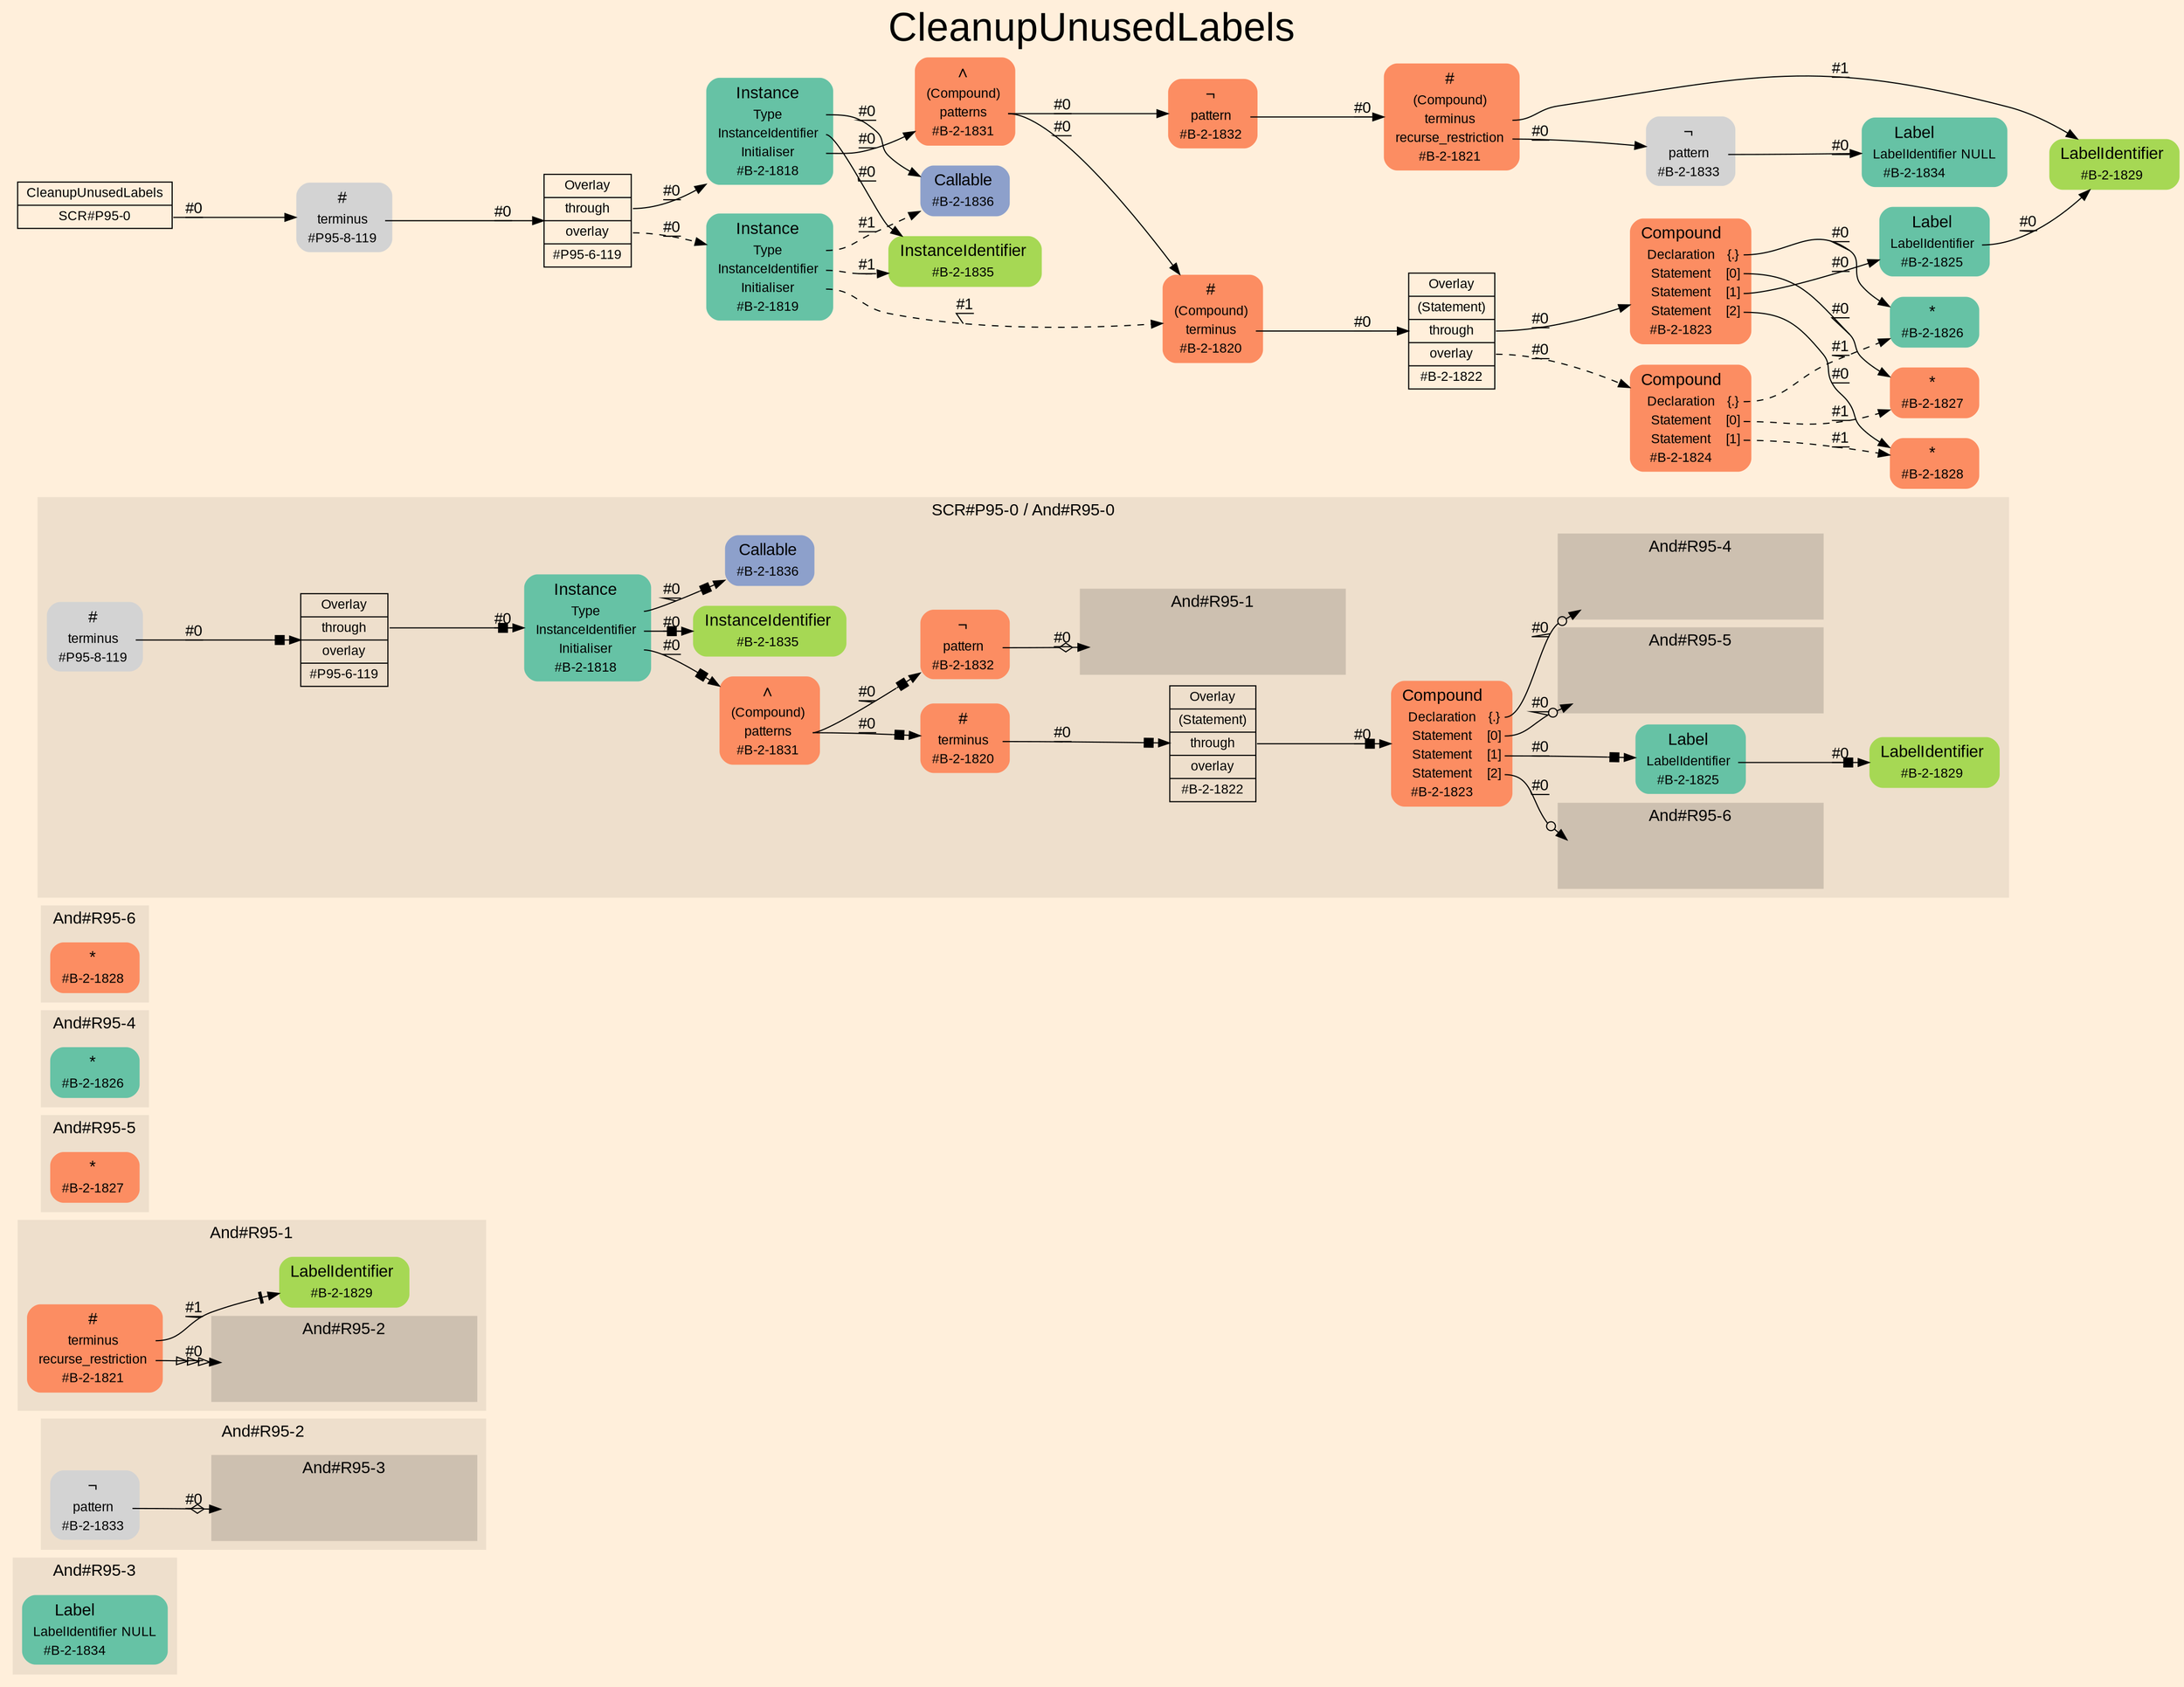 digraph "CleanupUnusedLabels" {
label = "CleanupUnusedLabels"
labelloc = t
fontsize = "36"
graph [
    rankdir = "LR"
    ranksep = 0.3
    bgcolor = antiquewhite1
    color = black
    fontcolor = black
    fontname = "Arial"
];
node [
    fontname = "Arial"
];
edge [
    fontname = "Arial"
];

// -------------------- figure And#R95-3 --------------------
// -------- region And#R95-3 ----------
subgraph "clusterAnd#R95-3" {
    label = "And#R95-3"
    style = "filled"
    color = antiquewhite2
    fontsize = "15"
    // -------- block And#R95-3/#B-2-1834 ----------
    "And#R95-3/#B-2-1834" [
        shape = "plaintext"
        fillcolor = "/set28/1"
        label = <<TABLE BORDER="0" CELLBORDER="0" CELLSPACING="0">
         <TR><TD><FONT POINT-SIZE="15.0">Label</FONT></TD><TD></TD></TR>
         <TR><TD>LabelIdentifier</TD><TD PORT="port0">NULL</TD></TR>
         <TR><TD>#B-2-1834</TD><TD PORT="port1"></TD></TR>
        </TABLE>>
        style = "rounded,filled"
        fontsize = "12"
    ];
    
}


// -------------------- figure And#R95-2 --------------------
// -------- region And#R95-2 ----------
subgraph "clusterAnd#R95-2" {
    label = "And#R95-2"
    style = "filled"
    color = antiquewhite2
    fontsize = "15"
    // -------- block And#R95-2/#B-2-1833 ----------
    "And#R95-2/#B-2-1833" [
        shape = "plaintext"
        label = <<TABLE BORDER="0" CELLBORDER="0" CELLSPACING="0">
         <TR><TD><FONT POINT-SIZE="15.0">¬</FONT></TD><TD></TD></TR>
         <TR><TD>pattern</TD><TD PORT="port0"></TD></TR>
         <TR><TD>#B-2-1833</TD><TD PORT="port1"></TD></TR>
        </TABLE>>
        style = "rounded,filled"
        fontsize = "12"
    ];
    
    "And#R95-2/#B-2-1833":port0 -> "And#R95-2/And#R95-3/#B-2-1834" [
        arrowhead="normalnoneodiamond"
        label = "#0"
        decorate = true
        color = black
        fontcolor = black
    ];
    
    // -------- region And#R95-2/And#R95-3 ----------
    subgraph "clusterAnd#R95-2/And#R95-3" {
        label = "And#R95-3"
        style = "filled"
        color = antiquewhite3
        fontsize = "15"
        // -------- block And#R95-2/And#R95-3/#B-2-1834 ----------
        "And#R95-2/And#R95-3/#B-2-1834" [
            shape = "none"
            style = "invisible"
        ];
        
    }
    
}


// -------------------- figure And#R95-1 --------------------
// -------- block And#R95-1/#B-2-1829 ----------
"And#R95-1/#B-2-1829" [
    shape = "plaintext"
    fillcolor = "/set28/5"
    label = <<TABLE BORDER="0" CELLBORDER="0" CELLSPACING="0">
     <TR><TD><FONT POINT-SIZE="15.0">LabelIdentifier</FONT></TD><TD></TD></TR>
     <TR><TD>#B-2-1829</TD><TD PORT="port0"></TD></TR>
    </TABLE>>
    style = "rounded,filled"
    fontsize = "12"
];

// -------- region And#R95-1 ----------
subgraph "clusterAnd#R95-1" {
    label = "And#R95-1"
    style = "filled"
    color = antiquewhite2
    fontsize = "15"
    // -------- block And#R95-1/#B-2-1821 ----------
    "And#R95-1/#B-2-1821" [
        shape = "plaintext"
        fillcolor = "/set28/2"
        label = <<TABLE BORDER="0" CELLBORDER="0" CELLSPACING="0">
         <TR><TD><FONT POINT-SIZE="15.0">#</FONT></TD><TD></TD></TR>
         <TR><TD>terminus</TD><TD PORT="port0"></TD></TR>
         <TR><TD>recurse_restriction</TD><TD PORT="port1"></TD></TR>
         <TR><TD>#B-2-1821</TD><TD PORT="port2"></TD></TR>
        </TABLE>>
        style = "rounded,filled"
        fontsize = "12"
    ];
    
    "And#R95-1/#B-2-1821":port0 -> "And#R95-1/#B-2-1829" [
        arrowhead="normalnonetee"
        label = "#1"
        decorate = true
        color = black
        fontcolor = black
    ];
    
    "And#R95-1/#B-2-1821":port1 -> "And#R95-1/And#R95-2/#B-2-1833" [
        arrowhead="normalonormalonormalonormal"
        label = "#0"
        decorate = true
        color = black
        fontcolor = black
    ];
    
    // -------- region And#R95-1/And#R95-2 ----------
    subgraph "clusterAnd#R95-1/And#R95-2" {
        label = "And#R95-2"
        style = "filled"
        color = antiquewhite3
        fontsize = "15"
        // -------- block And#R95-1/And#R95-2/#B-2-1833 ----------
        "And#R95-1/And#R95-2/#B-2-1833" [
            shape = "none"
            style = "invisible"
        ];
        
    }
    
}


// -------------------- figure And#R95-5 --------------------
// -------- region And#R95-5 ----------
subgraph "clusterAnd#R95-5" {
    label = "And#R95-5"
    style = "filled"
    color = antiquewhite2
    fontsize = "15"
    // -------- block And#R95-5/#B-2-1827 ----------
    "And#R95-5/#B-2-1827" [
        shape = "plaintext"
        fillcolor = "/set28/2"
        label = <<TABLE BORDER="0" CELLBORDER="0" CELLSPACING="0">
         <TR><TD><FONT POINT-SIZE="15.0">*</FONT></TD><TD></TD></TR>
         <TR><TD>#B-2-1827</TD><TD PORT="port0"></TD></TR>
        </TABLE>>
        style = "rounded,filled"
        fontsize = "12"
    ];
    
}


// -------------------- figure And#R95-4 --------------------
// -------- region And#R95-4 ----------
subgraph "clusterAnd#R95-4" {
    label = "And#R95-4"
    style = "filled"
    color = antiquewhite2
    fontsize = "15"
    // -------- block And#R95-4/#B-2-1826 ----------
    "And#R95-4/#B-2-1826" [
        shape = "plaintext"
        fillcolor = "/set28/1"
        label = <<TABLE BORDER="0" CELLBORDER="0" CELLSPACING="0">
         <TR><TD><FONT POINT-SIZE="15.0">*</FONT></TD><TD></TD></TR>
         <TR><TD>#B-2-1826</TD><TD PORT="port0"></TD></TR>
        </TABLE>>
        style = "rounded,filled"
        fontsize = "12"
    ];
    
}


// -------------------- figure And#R95-6 --------------------
// -------- region And#R95-6 ----------
subgraph "clusterAnd#R95-6" {
    label = "And#R95-6"
    style = "filled"
    color = antiquewhite2
    fontsize = "15"
    // -------- block And#R95-6/#B-2-1828 ----------
    "And#R95-6/#B-2-1828" [
        shape = "plaintext"
        fillcolor = "/set28/2"
        label = <<TABLE BORDER="0" CELLBORDER="0" CELLSPACING="0">
         <TR><TD><FONT POINT-SIZE="15.0">*</FONT></TD><TD></TD></TR>
         <TR><TD>#B-2-1828</TD><TD PORT="port0"></TD></TR>
        </TABLE>>
        style = "rounded,filled"
        fontsize = "12"
    ];
    
}


// -------------------- figure And#R95-0 --------------------
// -------- region And#R95-0 ----------
subgraph "clusterAnd#R95-0" {
    label = "SCR#P95-0 / And#R95-0"
    style = "filled"
    color = antiquewhite2
    fontsize = "15"
    // -------- block And#R95-0/#B-2-1818 ----------
    "And#R95-0/#B-2-1818" [
        shape = "plaintext"
        fillcolor = "/set28/1"
        label = <<TABLE BORDER="0" CELLBORDER="0" CELLSPACING="0">
         <TR><TD><FONT POINT-SIZE="15.0">Instance</FONT></TD><TD></TD></TR>
         <TR><TD>Type</TD><TD PORT="port0"></TD></TR>
         <TR><TD>InstanceIdentifier</TD><TD PORT="port1"></TD></TR>
         <TR><TD>Initialiser</TD><TD PORT="port2"></TD></TR>
         <TR><TD>#B-2-1818</TD><TD PORT="port3"></TD></TR>
        </TABLE>>
        style = "rounded,filled"
        fontsize = "12"
    ];
    
    "And#R95-0/#B-2-1818":port0 -> "And#R95-0/#B-2-1836" [
        arrowhead="normalnonebox"
        label = "#0"
        decorate = true
        color = black
        fontcolor = black
    ];
    
    "And#R95-0/#B-2-1818":port1 -> "And#R95-0/#B-2-1835" [
        arrowhead="normalnonebox"
        label = "#0"
        decorate = true
        color = black
        fontcolor = black
    ];
    
    "And#R95-0/#B-2-1818":port2 -> "And#R95-0/#B-2-1831" [
        arrowhead="normalnonebox"
        label = "#0"
        decorate = true
        color = black
        fontcolor = black
    ];
    
    // -------- block And#R95-0/#B-2-1820 ----------
    "And#R95-0/#B-2-1820" [
        shape = "plaintext"
        fillcolor = "/set28/2"
        label = <<TABLE BORDER="0" CELLBORDER="0" CELLSPACING="0">
         <TR><TD><FONT POINT-SIZE="15.0">#</FONT></TD><TD></TD></TR>
         <TR><TD>terminus</TD><TD PORT="port0"></TD></TR>
         <TR><TD>#B-2-1820</TD><TD PORT="port1"></TD></TR>
        </TABLE>>
        style = "rounded,filled"
        fontsize = "12"
    ];
    
    "And#R95-0/#B-2-1820":port0 -> "And#R95-0/#B-2-1822" [
        arrowhead="normalnonebox"
        label = "#0"
        decorate = true
        color = black
        fontcolor = black
    ];
    
    // -------- block And#R95-0/#B-2-1822 ----------
    "And#R95-0/#B-2-1822" [
        shape = "record"
        fillcolor = antiquewhite2
        label = "<fixed> Overlay | <port0> (Statement) | <port1> through | <port2> overlay | <port3> #B-2-1822"
        style = "filled"
        fontsize = "12"
        color = black
        fontcolor = black
    ];
    
    "And#R95-0/#B-2-1822":port1 -> "And#R95-0/#B-2-1823" [
        arrowhead="normalnonebox"
        label = "#0"
        decorate = true
        color = black
        fontcolor = black
    ];
    
    // -------- block And#R95-0/#B-2-1823 ----------
    "And#R95-0/#B-2-1823" [
        shape = "plaintext"
        fillcolor = "/set28/2"
        label = <<TABLE BORDER="0" CELLBORDER="0" CELLSPACING="0">
         <TR><TD><FONT POINT-SIZE="15.0">Compound</FONT></TD><TD></TD></TR>
         <TR><TD>Declaration</TD><TD PORT="port0">{.}</TD></TR>
         <TR><TD>Statement</TD><TD PORT="port1">[0]</TD></TR>
         <TR><TD>Statement</TD><TD PORT="port2">[1]</TD></TR>
         <TR><TD>Statement</TD><TD PORT="port3">[2]</TD></TR>
         <TR><TD>#B-2-1823</TD><TD PORT="port4"></TD></TR>
        </TABLE>>
        style = "rounded,filled"
        fontsize = "12"
    ];
    
    "And#R95-0/#B-2-1823":port0 -> "And#R95-0/And#R95-4/#B-2-1826" [
        arrowhead="normalnoneodot"
        label = "#0"
        decorate = true
        color = black
        fontcolor = black
    ];
    
    "And#R95-0/#B-2-1823":port1 -> "And#R95-0/And#R95-5/#B-2-1827" [
        arrowhead="normalnoneodot"
        label = "#0"
        decorate = true
        color = black
        fontcolor = black
    ];
    
    "And#R95-0/#B-2-1823":port2 -> "And#R95-0/#B-2-1825" [
        arrowhead="normalnonebox"
        label = "#0"
        decorate = true
        color = black
        fontcolor = black
    ];
    
    "And#R95-0/#B-2-1823":port3 -> "And#R95-0/And#R95-6/#B-2-1828" [
        arrowhead="normalnoneodot"
        label = "#0"
        decorate = true
        color = black
        fontcolor = black
    ];
    
    // -------- block And#R95-0/#B-2-1825 ----------
    "And#R95-0/#B-2-1825" [
        shape = "plaintext"
        fillcolor = "/set28/1"
        label = <<TABLE BORDER="0" CELLBORDER="0" CELLSPACING="0">
         <TR><TD><FONT POINT-SIZE="15.0">Label</FONT></TD><TD></TD></TR>
         <TR><TD>LabelIdentifier</TD><TD PORT="port0"></TD></TR>
         <TR><TD>#B-2-1825</TD><TD PORT="port1"></TD></TR>
        </TABLE>>
        style = "rounded,filled"
        fontsize = "12"
    ];
    
    "And#R95-0/#B-2-1825":port0 -> "And#R95-0/#B-2-1829" [
        arrowhead="normalnonebox"
        label = "#0"
        decorate = true
        color = black
        fontcolor = black
    ];
    
    // -------- block And#R95-0/#B-2-1829 ----------
    "And#R95-0/#B-2-1829" [
        shape = "plaintext"
        fillcolor = "/set28/5"
        label = <<TABLE BORDER="0" CELLBORDER="0" CELLSPACING="0">
         <TR><TD><FONT POINT-SIZE="15.0">LabelIdentifier</FONT></TD><TD></TD></TR>
         <TR><TD>#B-2-1829</TD><TD PORT="port0"></TD></TR>
        </TABLE>>
        style = "rounded,filled"
        fontsize = "12"
    ];
    
    // -------- block And#R95-0/#B-2-1831 ----------
    "And#R95-0/#B-2-1831" [
        shape = "plaintext"
        fillcolor = "/set28/2"
        label = <<TABLE BORDER="0" CELLBORDER="0" CELLSPACING="0">
         <TR><TD><FONT POINT-SIZE="15.0">∧</FONT></TD><TD></TD></TR>
         <TR><TD>(Compound)</TD><TD PORT="port0"></TD></TR>
         <TR><TD>patterns</TD><TD PORT="port1"></TD></TR>
         <TR><TD>#B-2-1831</TD><TD PORT="port2"></TD></TR>
        </TABLE>>
        style = "rounded,filled"
        fontsize = "12"
    ];
    
    "And#R95-0/#B-2-1831":port1 -> "And#R95-0/#B-2-1820" [
        arrowhead="normalnonebox"
        label = "#0"
        decorate = true
        color = black
        fontcolor = black
    ];
    
    "And#R95-0/#B-2-1831":port1 -> "And#R95-0/#B-2-1832" [
        arrowhead="normalnonebox"
        label = "#0"
        decorate = true
        color = black
        fontcolor = black
    ];
    
    // -------- block And#R95-0/#B-2-1832 ----------
    "And#R95-0/#B-2-1832" [
        shape = "plaintext"
        fillcolor = "/set28/2"
        label = <<TABLE BORDER="0" CELLBORDER="0" CELLSPACING="0">
         <TR><TD><FONT POINT-SIZE="15.0">¬</FONT></TD><TD></TD></TR>
         <TR><TD>pattern</TD><TD PORT="port0"></TD></TR>
         <TR><TD>#B-2-1832</TD><TD PORT="port1"></TD></TR>
        </TABLE>>
        style = "rounded,filled"
        fontsize = "12"
    ];
    
    "And#R95-0/#B-2-1832":port0 -> "And#R95-0/And#R95-1/#B-2-1821" [
        arrowhead="normalnoneodiamond"
        label = "#0"
        decorate = true
        color = black
        fontcolor = black
    ];
    
    // -------- block And#R95-0/#B-2-1835 ----------
    "And#R95-0/#B-2-1835" [
        shape = "plaintext"
        fillcolor = "/set28/5"
        label = <<TABLE BORDER="0" CELLBORDER="0" CELLSPACING="0">
         <TR><TD><FONT POINT-SIZE="15.0">InstanceIdentifier</FONT></TD><TD></TD></TR>
         <TR><TD>#B-2-1835</TD><TD PORT="port0"></TD></TR>
        </TABLE>>
        style = "rounded,filled"
        fontsize = "12"
    ];
    
    // -------- block And#R95-0/#B-2-1836 ----------
    "And#R95-0/#B-2-1836" [
        shape = "plaintext"
        fillcolor = "/set28/3"
        label = <<TABLE BORDER="0" CELLBORDER="0" CELLSPACING="0">
         <TR><TD><FONT POINT-SIZE="15.0">Callable</FONT></TD><TD></TD></TR>
         <TR><TD>#B-2-1836</TD><TD PORT="port0"></TD></TR>
        </TABLE>>
        style = "rounded,filled"
        fontsize = "12"
    ];
    
    // -------- block And#R95-0/#P95-6-119 ----------
    "And#R95-0/#P95-6-119" [
        shape = "record"
        fillcolor = antiquewhite2
        label = "<fixed> Overlay | <port0> through | <port1> overlay | <port2> #P95-6-119"
        style = "filled"
        fontsize = "12"
        color = black
        fontcolor = black
    ];
    
    "And#R95-0/#P95-6-119":port0 -> "And#R95-0/#B-2-1818" [
        arrowhead="normalnonebox"
        label = "#0"
        decorate = true
        color = black
        fontcolor = black
    ];
    
    // -------- block And#R95-0/#P95-8-119 ----------
    "And#R95-0/#P95-8-119" [
        shape = "plaintext"
        label = <<TABLE BORDER="0" CELLBORDER="0" CELLSPACING="0">
         <TR><TD><FONT POINT-SIZE="15.0">#</FONT></TD><TD></TD></TR>
         <TR><TD>terminus</TD><TD PORT="port0"></TD></TR>
         <TR><TD>#P95-8-119</TD><TD PORT="port1"></TD></TR>
        </TABLE>>
        style = "rounded,filled"
        fontsize = "12"
    ];
    
    "And#R95-0/#P95-8-119":port0 -> "And#R95-0/#P95-6-119" [
        arrowhead="normalnonebox"
        label = "#0"
        decorate = true
        color = black
        fontcolor = black
    ];
    
    // -------- region And#R95-0/And#R95-1 ----------
    subgraph "clusterAnd#R95-0/And#R95-1" {
        label = "And#R95-1"
        style = "filled"
        color = antiquewhite3
        fontsize = "15"
        // -------- block And#R95-0/And#R95-1/#B-2-1821 ----------
        "And#R95-0/And#R95-1/#B-2-1821" [
            shape = "none"
            style = "invisible"
        ];
        
    }
    
    // -------- region And#R95-0/And#R95-4 ----------
    subgraph "clusterAnd#R95-0/And#R95-4" {
        label = "And#R95-4"
        style = "filled"
        color = antiquewhite3
        fontsize = "15"
        // -------- block And#R95-0/And#R95-4/#B-2-1826 ----------
        "And#R95-0/And#R95-4/#B-2-1826" [
            shape = "none"
            style = "invisible"
        ];
        
    }
    
    // -------- region And#R95-0/And#R95-5 ----------
    subgraph "clusterAnd#R95-0/And#R95-5" {
        label = "And#R95-5"
        style = "filled"
        color = antiquewhite3
        fontsize = "15"
        // -------- block And#R95-0/And#R95-5/#B-2-1827 ----------
        "And#R95-0/And#R95-5/#B-2-1827" [
            shape = "none"
            style = "invisible"
        ];
        
    }
    
    // -------- region And#R95-0/And#R95-6 ----------
    subgraph "clusterAnd#R95-0/And#R95-6" {
        label = "And#R95-6"
        style = "filled"
        color = antiquewhite3
        fontsize = "15"
        // -------- block And#R95-0/And#R95-6/#B-2-1828 ----------
        "And#R95-0/And#R95-6/#B-2-1828" [
            shape = "none"
            style = "invisible"
        ];
        
    }
    
}


// -------------------- transformation figure --------------------
// -------- block CR#P95-0 ----------
"CR#P95-0" [
    shape = "record"
    fillcolor = antiquewhite1
    label = "<fixed> CleanupUnusedLabels | <port0> SCR#P95-0"
    style = "filled"
    fontsize = "12"
    color = black
    fontcolor = black
];

"CR#P95-0":port0 -> "#P95-8-119" [
    label = "#0"
    decorate = true
    color = black
    fontcolor = black
];

// -------- block #P95-8-119 ----------
"#P95-8-119" [
    shape = "plaintext"
    label = <<TABLE BORDER="0" CELLBORDER="0" CELLSPACING="0">
     <TR><TD><FONT POINT-SIZE="15.0">#</FONT></TD><TD></TD></TR>
     <TR><TD>terminus</TD><TD PORT="port0"></TD></TR>
     <TR><TD>#P95-8-119</TD><TD PORT="port1"></TD></TR>
    </TABLE>>
    style = "rounded,filled"
    fontsize = "12"
];

"#P95-8-119":port0 -> "#P95-6-119" [
    label = "#0"
    decorate = true
    color = black
    fontcolor = black
];

// -------- block #P95-6-119 ----------
"#P95-6-119" [
    shape = "record"
    fillcolor = antiquewhite1
    label = "<fixed> Overlay | <port0> through | <port1> overlay | <port2> #P95-6-119"
    style = "filled"
    fontsize = "12"
    color = black
    fontcolor = black
];

"#P95-6-119":port0 -> "#B-2-1818" [
    label = "#0"
    decorate = true
    color = black
    fontcolor = black
];

"#P95-6-119":port1 -> "#B-2-1819" [
    style="dashed"
    label = "#0"
    decorate = true
    color = black
    fontcolor = black
];

// -------- block #B-2-1818 ----------
"#B-2-1818" [
    shape = "plaintext"
    fillcolor = "/set28/1"
    label = <<TABLE BORDER="0" CELLBORDER="0" CELLSPACING="0">
     <TR><TD><FONT POINT-SIZE="15.0">Instance</FONT></TD><TD></TD></TR>
     <TR><TD>Type</TD><TD PORT="port0"></TD></TR>
     <TR><TD>InstanceIdentifier</TD><TD PORT="port1"></TD></TR>
     <TR><TD>Initialiser</TD><TD PORT="port2"></TD></TR>
     <TR><TD>#B-2-1818</TD><TD PORT="port3"></TD></TR>
    </TABLE>>
    style = "rounded,filled"
    fontsize = "12"
];

"#B-2-1818":port0 -> "#B-2-1836" [
    label = "#0"
    decorate = true
    color = black
    fontcolor = black
];

"#B-2-1818":port1 -> "#B-2-1835" [
    label = "#0"
    decorate = true
    color = black
    fontcolor = black
];

"#B-2-1818":port2 -> "#B-2-1831" [
    label = "#0"
    decorate = true
    color = black
    fontcolor = black
];

// -------- block #B-2-1836 ----------
"#B-2-1836" [
    shape = "plaintext"
    fillcolor = "/set28/3"
    label = <<TABLE BORDER="0" CELLBORDER="0" CELLSPACING="0">
     <TR><TD><FONT POINT-SIZE="15.0">Callable</FONT></TD><TD></TD></TR>
     <TR><TD>#B-2-1836</TD><TD PORT="port0"></TD></TR>
    </TABLE>>
    style = "rounded,filled"
    fontsize = "12"
];

// -------- block #B-2-1835 ----------
"#B-2-1835" [
    shape = "plaintext"
    fillcolor = "/set28/5"
    label = <<TABLE BORDER="0" CELLBORDER="0" CELLSPACING="0">
     <TR><TD><FONT POINT-SIZE="15.0">InstanceIdentifier</FONT></TD><TD></TD></TR>
     <TR><TD>#B-2-1835</TD><TD PORT="port0"></TD></TR>
    </TABLE>>
    style = "rounded,filled"
    fontsize = "12"
];

// -------- block #B-2-1831 ----------
"#B-2-1831" [
    shape = "plaintext"
    fillcolor = "/set28/2"
    label = <<TABLE BORDER="0" CELLBORDER="0" CELLSPACING="0">
     <TR><TD><FONT POINT-SIZE="15.0">∧</FONT></TD><TD></TD></TR>
     <TR><TD>(Compound)</TD><TD PORT="port0"></TD></TR>
     <TR><TD>patterns</TD><TD PORT="port1"></TD></TR>
     <TR><TD>#B-2-1831</TD><TD PORT="port2"></TD></TR>
    </TABLE>>
    style = "rounded,filled"
    fontsize = "12"
];

"#B-2-1831":port1 -> "#B-2-1820" [
    label = "#0"
    decorate = true
    color = black
    fontcolor = black
];

"#B-2-1831":port1 -> "#B-2-1832" [
    label = "#0"
    decorate = true
    color = black
    fontcolor = black
];

// -------- block #B-2-1820 ----------
"#B-2-1820" [
    shape = "plaintext"
    fillcolor = "/set28/2"
    label = <<TABLE BORDER="0" CELLBORDER="0" CELLSPACING="0">
     <TR><TD><FONT POINT-SIZE="15.0">#</FONT></TD><TD></TD></TR>
     <TR><TD>(Compound)</TD><TD PORT="port0"></TD></TR>
     <TR><TD>terminus</TD><TD PORT="port1"></TD></TR>
     <TR><TD>#B-2-1820</TD><TD PORT="port2"></TD></TR>
    </TABLE>>
    style = "rounded,filled"
    fontsize = "12"
];

"#B-2-1820":port1 -> "#B-2-1822" [
    label = "#0"
    decorate = true
    color = black
    fontcolor = black
];

// -------- block #B-2-1822 ----------
"#B-2-1822" [
    shape = "record"
    fillcolor = antiquewhite1
    label = "<fixed> Overlay | <port0> (Statement) | <port1> through | <port2> overlay | <port3> #B-2-1822"
    style = "filled"
    fontsize = "12"
    color = black
    fontcolor = black
];

"#B-2-1822":port1 -> "#B-2-1823" [
    label = "#0"
    decorate = true
    color = black
    fontcolor = black
];

"#B-2-1822":port2 -> "#B-2-1824" [
    style="dashed"
    label = "#0"
    decorate = true
    color = black
    fontcolor = black
];

// -------- block #B-2-1823 ----------
"#B-2-1823" [
    shape = "plaintext"
    fillcolor = "/set28/2"
    label = <<TABLE BORDER="0" CELLBORDER="0" CELLSPACING="0">
     <TR><TD><FONT POINT-SIZE="15.0">Compound</FONT></TD><TD></TD></TR>
     <TR><TD>Declaration</TD><TD PORT="port0">{.}</TD></TR>
     <TR><TD>Statement</TD><TD PORT="port1">[0]</TD></TR>
     <TR><TD>Statement</TD><TD PORT="port2">[1]</TD></TR>
     <TR><TD>Statement</TD><TD PORT="port3">[2]</TD></TR>
     <TR><TD>#B-2-1823</TD><TD PORT="port4"></TD></TR>
    </TABLE>>
    style = "rounded,filled"
    fontsize = "12"
];

"#B-2-1823":port0 -> "#B-2-1826" [
    label = "#0"
    decorate = true
    color = black
    fontcolor = black
];

"#B-2-1823":port1 -> "#B-2-1827" [
    label = "#0"
    decorate = true
    color = black
    fontcolor = black
];

"#B-2-1823":port2 -> "#B-2-1825" [
    label = "#0"
    decorate = true
    color = black
    fontcolor = black
];

"#B-2-1823":port3 -> "#B-2-1828" [
    label = "#0"
    decorate = true
    color = black
    fontcolor = black
];

// -------- block #B-2-1826 ----------
"#B-2-1826" [
    shape = "plaintext"
    fillcolor = "/set28/1"
    label = <<TABLE BORDER="0" CELLBORDER="0" CELLSPACING="0">
     <TR><TD><FONT POINT-SIZE="15.0">*</FONT></TD><TD></TD></TR>
     <TR><TD>#B-2-1826</TD><TD PORT="port0"></TD></TR>
    </TABLE>>
    style = "rounded,filled"
    fontsize = "12"
];

// -------- block #B-2-1827 ----------
"#B-2-1827" [
    shape = "plaintext"
    fillcolor = "/set28/2"
    label = <<TABLE BORDER="0" CELLBORDER="0" CELLSPACING="0">
     <TR><TD><FONT POINT-SIZE="15.0">*</FONT></TD><TD></TD></TR>
     <TR><TD>#B-2-1827</TD><TD PORT="port0"></TD></TR>
    </TABLE>>
    style = "rounded,filled"
    fontsize = "12"
];

// -------- block #B-2-1825 ----------
"#B-2-1825" [
    shape = "plaintext"
    fillcolor = "/set28/1"
    label = <<TABLE BORDER="0" CELLBORDER="0" CELLSPACING="0">
     <TR><TD><FONT POINT-SIZE="15.0">Label</FONT></TD><TD></TD></TR>
     <TR><TD>LabelIdentifier</TD><TD PORT="port0"></TD></TR>
     <TR><TD>#B-2-1825</TD><TD PORT="port1"></TD></TR>
    </TABLE>>
    style = "rounded,filled"
    fontsize = "12"
];

"#B-2-1825":port0 -> "#B-2-1829" [
    label = "#0"
    decorate = true
    color = black
    fontcolor = black
];

// -------- block #B-2-1829 ----------
"#B-2-1829" [
    shape = "plaintext"
    fillcolor = "/set28/5"
    label = <<TABLE BORDER="0" CELLBORDER="0" CELLSPACING="0">
     <TR><TD><FONT POINT-SIZE="15.0">LabelIdentifier</FONT></TD><TD></TD></TR>
     <TR><TD>#B-2-1829</TD><TD PORT="port0"></TD></TR>
    </TABLE>>
    style = "rounded,filled"
    fontsize = "12"
];

// -------- block #B-2-1828 ----------
"#B-2-1828" [
    shape = "plaintext"
    fillcolor = "/set28/2"
    label = <<TABLE BORDER="0" CELLBORDER="0" CELLSPACING="0">
     <TR><TD><FONT POINT-SIZE="15.0">*</FONT></TD><TD></TD></TR>
     <TR><TD>#B-2-1828</TD><TD PORT="port0"></TD></TR>
    </TABLE>>
    style = "rounded,filled"
    fontsize = "12"
];

// -------- block #B-2-1824 ----------
"#B-2-1824" [
    shape = "plaintext"
    fillcolor = "/set28/2"
    label = <<TABLE BORDER="0" CELLBORDER="0" CELLSPACING="0">
     <TR><TD><FONT POINT-SIZE="15.0">Compound</FONT></TD><TD></TD></TR>
     <TR><TD>Declaration</TD><TD PORT="port0">{.}</TD></TR>
     <TR><TD>Statement</TD><TD PORT="port1">[0]</TD></TR>
     <TR><TD>Statement</TD><TD PORT="port2">[1]</TD></TR>
     <TR><TD>#B-2-1824</TD><TD PORT="port3"></TD></TR>
    </TABLE>>
    style = "rounded,filled"
    fontsize = "12"
];

"#B-2-1824":port0 -> "#B-2-1826" [
    style="dashed"
    label = "#1"
    decorate = true
    color = black
    fontcolor = black
];

"#B-2-1824":port1 -> "#B-2-1827" [
    style="dashed"
    label = "#1"
    decorate = true
    color = black
    fontcolor = black
];

"#B-2-1824":port2 -> "#B-2-1828" [
    style="dashed"
    label = "#1"
    decorate = true
    color = black
    fontcolor = black
];

// -------- block #B-2-1832 ----------
"#B-2-1832" [
    shape = "plaintext"
    fillcolor = "/set28/2"
    label = <<TABLE BORDER="0" CELLBORDER="0" CELLSPACING="0">
     <TR><TD><FONT POINT-SIZE="15.0">¬</FONT></TD><TD></TD></TR>
     <TR><TD>pattern</TD><TD PORT="port0"></TD></TR>
     <TR><TD>#B-2-1832</TD><TD PORT="port1"></TD></TR>
    </TABLE>>
    style = "rounded,filled"
    fontsize = "12"
];

"#B-2-1832":port0 -> "#B-2-1821" [
    label = "#0"
    decorate = true
    color = black
    fontcolor = black
];

// -------- block #B-2-1821 ----------
"#B-2-1821" [
    shape = "plaintext"
    fillcolor = "/set28/2"
    label = <<TABLE BORDER="0" CELLBORDER="0" CELLSPACING="0">
     <TR><TD><FONT POINT-SIZE="15.0">#</FONT></TD><TD></TD></TR>
     <TR><TD>(Compound)</TD><TD PORT="port0"></TD></TR>
     <TR><TD>terminus</TD><TD PORT="port1"></TD></TR>
     <TR><TD>recurse_restriction</TD><TD PORT="port2"></TD></TR>
     <TR><TD>#B-2-1821</TD><TD PORT="port3"></TD></TR>
    </TABLE>>
    style = "rounded,filled"
    fontsize = "12"
];

"#B-2-1821":port1 -> "#B-2-1829" [
    label = "#1"
    decorate = true
    color = black
    fontcolor = black
];

"#B-2-1821":port2 -> "#B-2-1833" [
    label = "#0"
    decorate = true
    color = black
    fontcolor = black
];

// -------- block #B-2-1833 ----------
"#B-2-1833" [
    shape = "plaintext"
    label = <<TABLE BORDER="0" CELLBORDER="0" CELLSPACING="0">
     <TR><TD><FONT POINT-SIZE="15.0">¬</FONT></TD><TD></TD></TR>
     <TR><TD>pattern</TD><TD PORT="port0"></TD></TR>
     <TR><TD>#B-2-1833</TD><TD PORT="port1"></TD></TR>
    </TABLE>>
    style = "rounded,filled"
    fontsize = "12"
];

"#B-2-1833":port0 -> "#B-2-1834" [
    label = "#0"
    decorate = true
    color = black
    fontcolor = black
];

// -------- block #B-2-1834 ----------
"#B-2-1834" [
    shape = "plaintext"
    fillcolor = "/set28/1"
    label = <<TABLE BORDER="0" CELLBORDER="0" CELLSPACING="0">
     <TR><TD><FONT POINT-SIZE="15.0">Label</FONT></TD><TD></TD></TR>
     <TR><TD>LabelIdentifier</TD><TD PORT="port0">NULL</TD></TR>
     <TR><TD>#B-2-1834</TD><TD PORT="port1"></TD></TR>
    </TABLE>>
    style = "rounded,filled"
    fontsize = "12"
];

// -------- block #B-2-1819 ----------
"#B-2-1819" [
    shape = "plaintext"
    fillcolor = "/set28/1"
    label = <<TABLE BORDER="0" CELLBORDER="0" CELLSPACING="0">
     <TR><TD><FONT POINT-SIZE="15.0">Instance</FONT></TD><TD></TD></TR>
     <TR><TD>Type</TD><TD PORT="port0"></TD></TR>
     <TR><TD>InstanceIdentifier</TD><TD PORT="port1"></TD></TR>
     <TR><TD>Initialiser</TD><TD PORT="port2"></TD></TR>
     <TR><TD>#B-2-1819</TD><TD PORT="port3"></TD></TR>
    </TABLE>>
    style = "rounded,filled"
    fontsize = "12"
];

"#B-2-1819":port0 -> "#B-2-1836" [
    style="dashed"
    label = "#1"
    decorate = true
    color = black
    fontcolor = black
];

"#B-2-1819":port1 -> "#B-2-1835" [
    style="dashed"
    label = "#1"
    decorate = true
    color = black
    fontcolor = black
];

"#B-2-1819":port2 -> "#B-2-1820" [
    style="dashed"
    label = "#1"
    decorate = true
    color = black
    fontcolor = black
];


}
